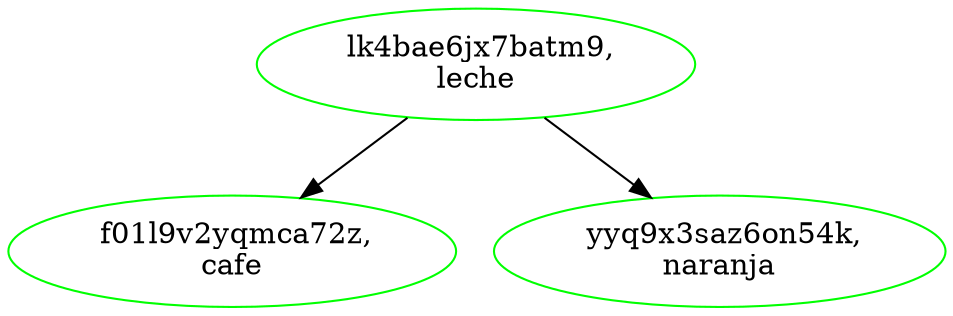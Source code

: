 digraph Sparce_Matrix { 
node [height=0.5, width=1.2];
"f01l9v2yqmca72z" [label=" f01l9v2yqmca72z,\ncafe",color=green] 
"lk4bae6jx7batm9" [label=" lk4bae6jx7batm9,\nleche",color=green] 
"lk4bae6jx7batm9" -> "yyq9x3saz6on54k" 
"lk4bae6jx7batm9" -> "f01l9v2yqmca72z" 
"yyq9x3saz6on54k" [label=" yyq9x3saz6on54k,\nnaranja",color=green] 
}